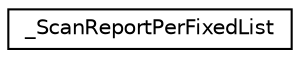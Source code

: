 digraph "Graphical Class Hierarchy"
{
  edge [fontname="Helvetica",fontsize="10",labelfontname="Helvetica",labelfontsize="10"];
  node [fontname="Helvetica",fontsize="10",shape=record];
  rankdir="LR";
  Node1 [label="_ScanReportPerFixedList",height=0.2,width=0.4,color="black", fillcolor="white", style="filled",URL="$struct___scan_report_per_fixed_list.html"];
}
